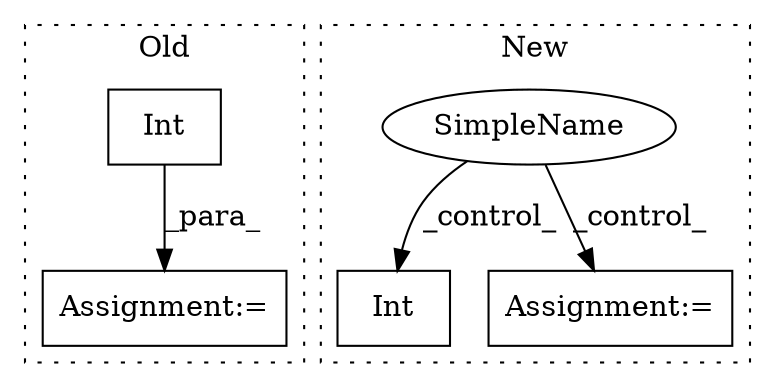 digraph G {
subgraph cluster0 {
1 [label="Int" a="32" s="1564,1588" l="4,1" shape="box"];
5 [label="Assignment:=" a="7" s="1563" l="1" shape="box"];
label = "Old";
style="dotted";
}
subgraph cluster1 {
2 [label="Int" a="32" s="1149,1154" l="4,1" shape="box"];
3 [label="Assignment:=" a="7" s="1118" l="2" shape="box"];
4 [label="SimpleName" a="42" s="" l="" shape="ellipse"];
label = "New";
style="dotted";
}
1 -> 5 [label="_para_"];
4 -> 2 [label="_control_"];
4 -> 3 [label="_control_"];
}